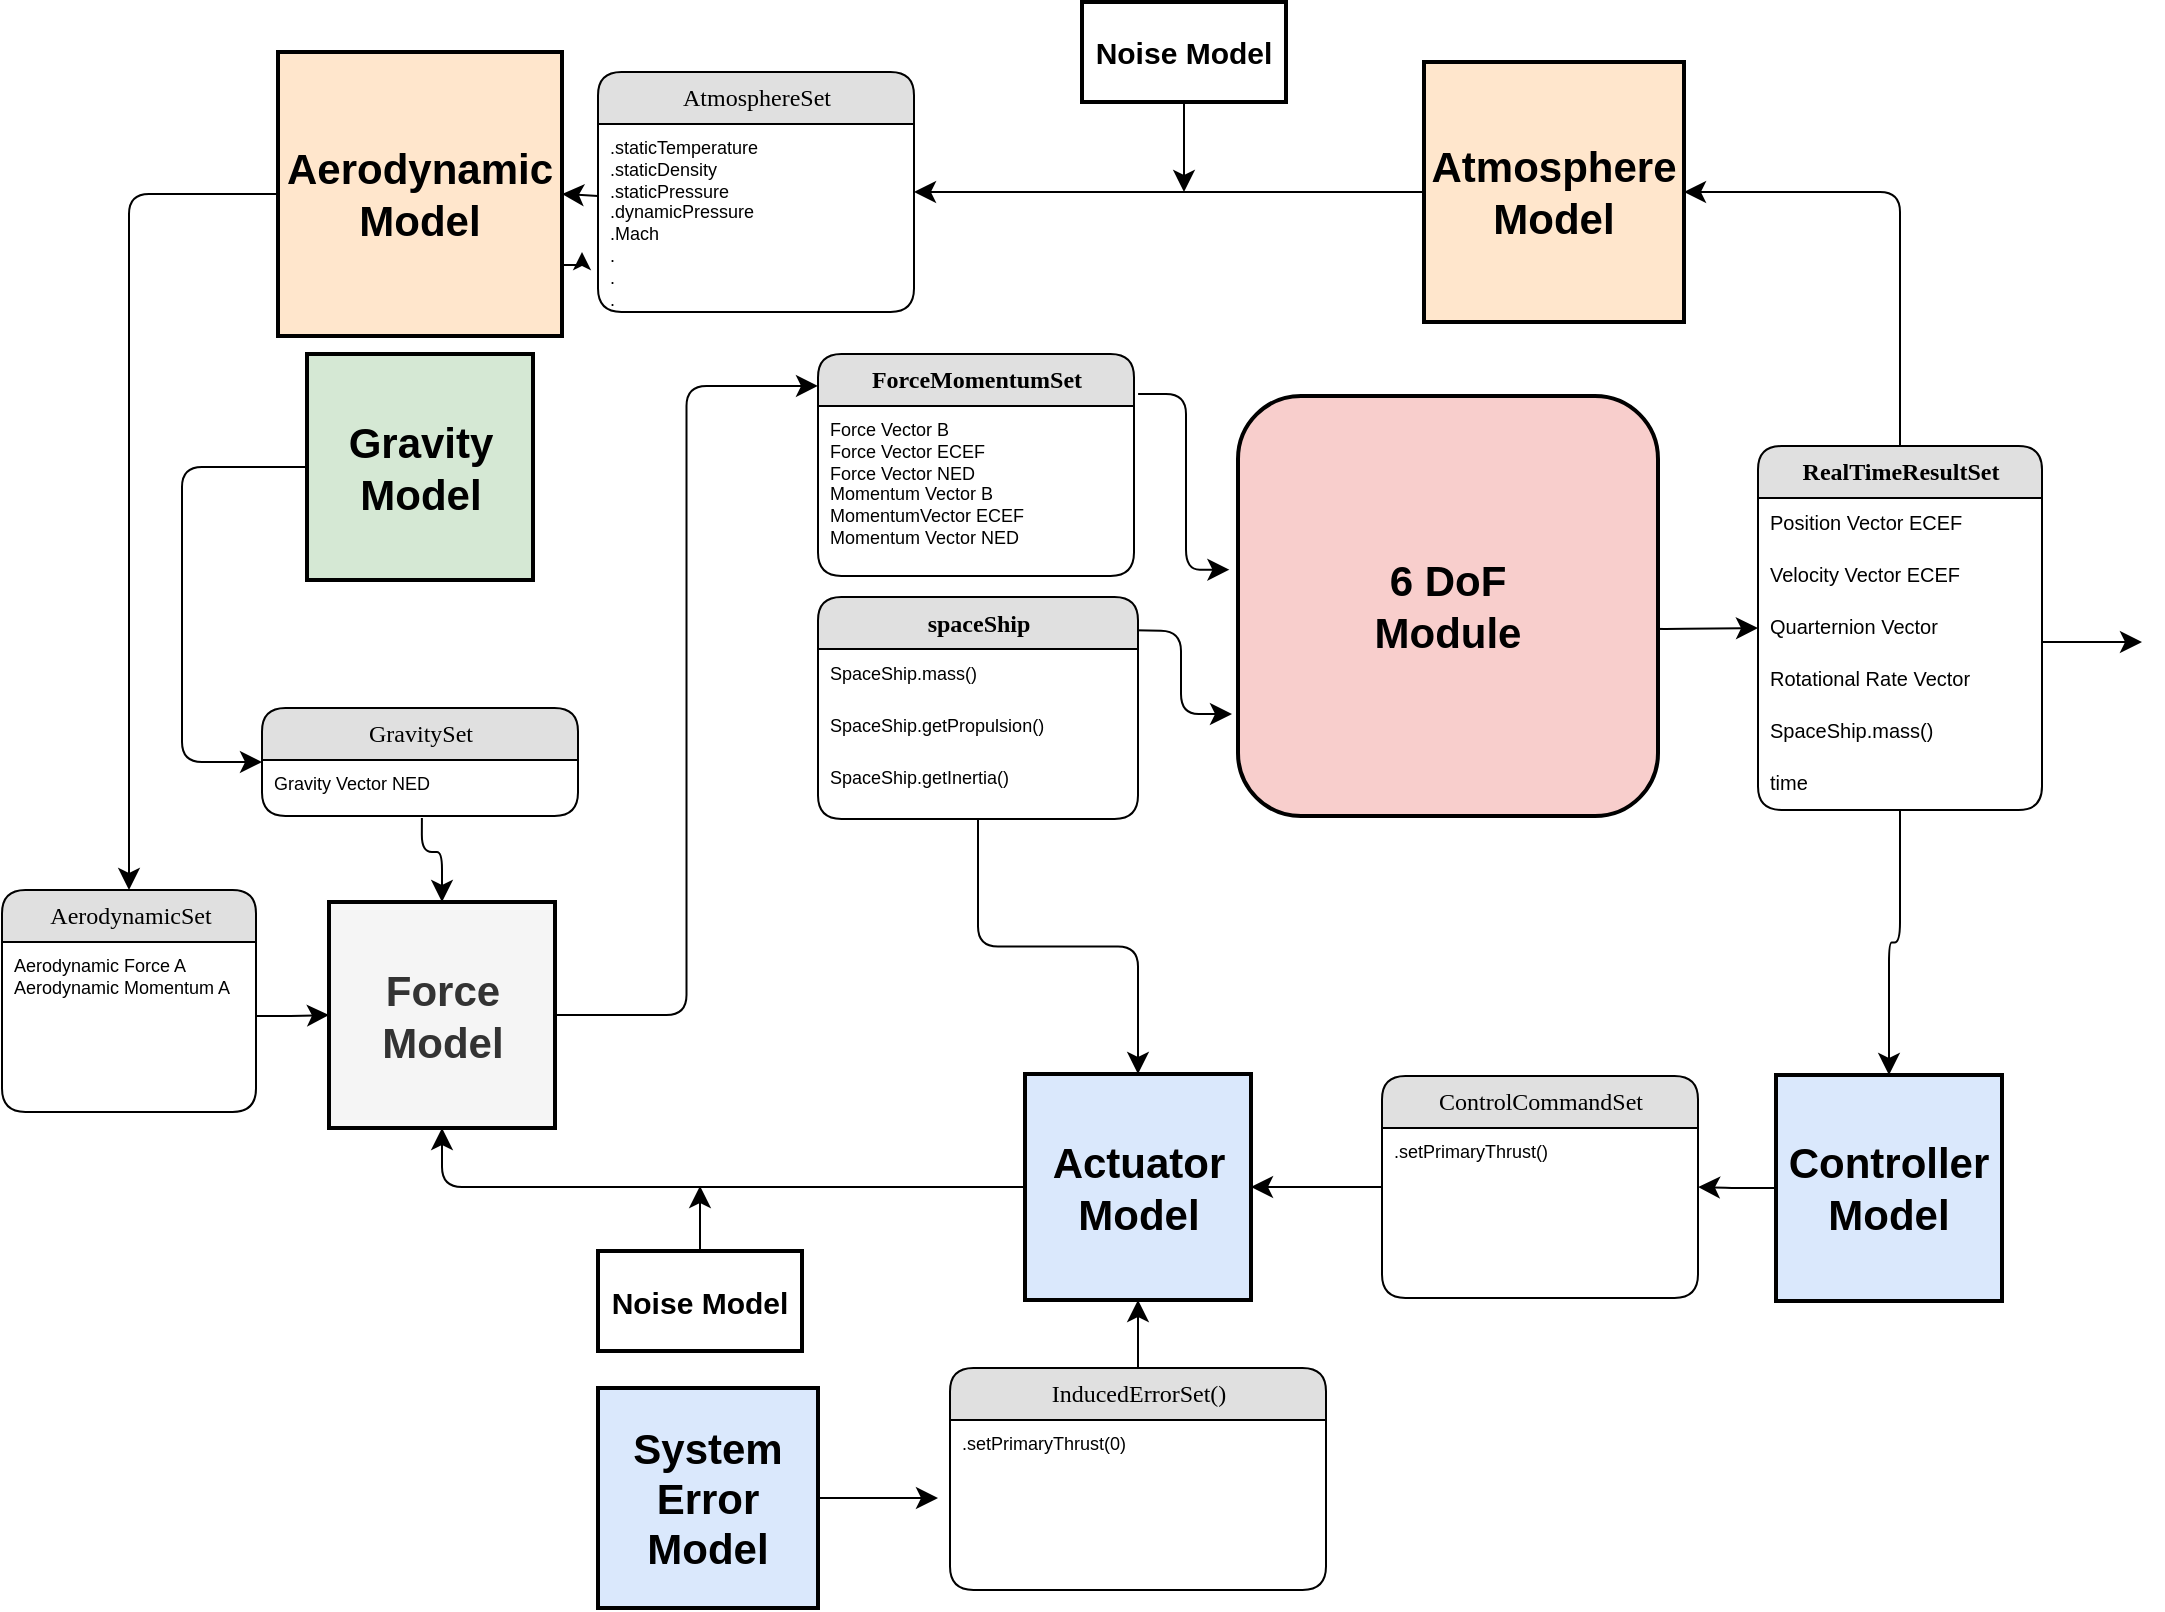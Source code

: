 <mxfile version="12.0.2" type="device" pages="1"><diagram name="Page-1" id="b520641d-4fe3-3701-9064-5fc419738815"><mxGraphModel dx="1408" dy="755" grid="1" gridSize="10" guides="1" tooltips="1" connect="1" arrows="1" fold="1" page="1" pageScale="1" pageWidth="1100" pageHeight="850" background="#ffffff" math="0" shadow="0"><root><mxCell id="0"/><mxCell id="1" parent="0"/><mxCell id="21ea969265ad0168-22" value="&lt;b&gt;RealTimeResultSet&lt;/b&gt;" style="swimlane;html=1;fontStyle=0;childLayout=stackLayout;horizontal=1;startSize=26;fillColor=#e0e0e0;horizontalStack=0;resizeParent=1;resizeLast=0;collapsible=1;marginBottom=0;swimlaneFillColor=#ffffff;align=center;rounded=1;shadow=0;comic=0;labelBackgroundColor=none;strokeColor=#000000;strokeWidth=1;fontFamily=Verdana;fontSize=12;fontColor=#000000;" parent="1" vertex="1"><mxGeometry x="888" y="247" width="142" height="182" as="geometry"/></mxCell><mxCell id="21ea969265ad0168-23" value="Position Vector ECEF" style="text;html=1;strokeColor=none;fillColor=none;spacingLeft=4;spacingRight=4;whiteSpace=wrap;overflow=hidden;rotatable=0;points=[[0,0.5],[1,0.5]];portConstraint=eastwest;fontSize=10;" parent="21ea969265ad0168-22" vertex="1"><mxGeometry y="26" width="142" height="26" as="geometry"/></mxCell><mxCell id="21ea969265ad0168-24" value="Velocity Vector ECEF" style="text;html=1;strokeColor=none;fillColor=none;spacingLeft=4;spacingRight=4;whiteSpace=wrap;overflow=hidden;rotatable=0;points=[[0,0.5],[1,0.5]];portConstraint=eastwest;fontSize=10;" parent="21ea969265ad0168-22" vertex="1"><mxGeometry y="52" width="142" height="26" as="geometry"/></mxCell><mxCell id="zGW6T5_fWwPgk4vBS8o5-3" value="&lt;div style=&quot;font-size: 10px;&quot;&gt;Quarternion Vector&lt;/div&gt;&lt;div style=&quot;font-size: 10px;&quot;&gt;&lt;br style=&quot;font-size: 10px;&quot;&gt;&lt;/div&gt;" style="text;html=1;strokeColor=none;fillColor=none;spacingLeft=4;spacingRight=4;whiteSpace=wrap;overflow=hidden;rotatable=0;points=[[0,0.5],[1,0.5]];portConstraint=eastwest;fontSize=10;" vertex="1" parent="21ea969265ad0168-22"><mxGeometry y="78" width="142" height="26" as="geometry"/></mxCell><mxCell id="zGW6T5_fWwPgk4vBS8o5-4" value="&lt;div style=&quot;font-size: 10px;&quot;&gt;Rotational Rate Vector&lt;/div&gt;&lt;div style=&quot;font-size: 10px;&quot;&gt;&lt;br style=&quot;font-size: 10px;&quot;&gt;&lt;/div&gt;" style="text;html=1;strokeColor=none;fillColor=none;spacingLeft=4;spacingRight=4;whiteSpace=wrap;overflow=hidden;rotatable=0;points=[[0,0.5],[1,0.5]];portConstraint=eastwest;fontSize=10;" vertex="1" parent="21ea969265ad0168-22"><mxGeometry y="104" width="142" height="26" as="geometry"/></mxCell><mxCell id="zGW6T5_fWwPgk4vBS8o5-5" value="SpaceShip.mass()" style="text;html=1;strokeColor=none;fillColor=none;spacingLeft=4;spacingRight=4;whiteSpace=wrap;overflow=hidden;rotatable=0;points=[[0,0.5],[1,0.5]];portConstraint=eastwest;fontSize=10;" vertex="1" parent="21ea969265ad0168-22"><mxGeometry y="130" width="142" height="26" as="geometry"/></mxCell><mxCell id="zGW6T5_fWwPgk4vBS8o5-52" value="time" style="text;html=1;strokeColor=none;fillColor=none;spacingLeft=4;spacingRight=4;whiteSpace=wrap;overflow=hidden;rotatable=0;points=[[0,0.5],[1,0.5]];portConstraint=eastwest;fontSize=10;" vertex="1" parent="21ea969265ad0168-22"><mxGeometry y="156" width="142" height="26" as="geometry"/></mxCell><mxCell id="21ea969265ad0168-32" style="edgeStyle=none;html=1;labelBackgroundColor=none;startFill=0;startSize=8;endFill=1;endSize=8;fontFamily=Verdana;fontSize=12;exitX=0;exitY=0.383;exitDx=0;exitDy=0;exitPerimeter=0;entryX=1;entryY=0.5;entryDx=0;entryDy=0;" parent="1" source="zGW6T5_fWwPgk4vBS8o5-42" target="zGW6T5_fWwPgk4vBS8o5-40" edge="1"><mxGeometry relative="1" as="geometry"><mxPoint x="250" y="94" as="sourcePoint"/><mxPoint x="250" y="30" as="targetPoint"/></mxGeometry></mxCell><mxCell id="21ea969265ad0168-34" value="" style="edgeStyle=orthogonalEdgeStyle;html=1;labelBackgroundColor=none;startFill=0;startSize=8;endFill=1;endSize=8;fontFamily=Verdana;fontSize=12;entryX=0;entryY=0.75;entryDx=0;entryDy=0;" parent="1" target="zGW6T5_fWwPgk4vBS8o5-2" edge="1"><mxGeometry x="-0.134" y="32" relative="1" as="geometry"><mxPoint as="offset"/><mxPoint x="570" y="339" as="sourcePoint"/><mxPoint x="708" y="600" as="targetPoint"/></mxGeometry></mxCell><mxCell id="21ea969265ad0168-36" style="edgeStyle=orthogonalEdgeStyle;html=1;labelBackgroundColor=none;startFill=0;startSize=8;endFill=1;endSize=8;fontFamily=Verdana;fontSize=12;exitX=0;exitY=0.5;exitDx=0;exitDy=0;entryX=0;entryY=0.5;entryDx=0;entryDy=0;" parent="1" source="zGW6T5_fWwPgk4vBS8o5-36" target="zGW6T5_fWwPgk4vBS8o5-37" edge="1"><mxGeometry relative="1" as="geometry"><mxPoint x="388" y="175" as="sourcePoint"/><mxPoint x="388" y="257" as="targetPoint"/><Array as="points"><mxPoint x="100" y="258"/><mxPoint x="100" y="405"/></Array></mxGeometry></mxCell><mxCell id="21ea969265ad0168-37" style="edgeStyle=orthogonalEdgeStyle;html=1;labelBackgroundColor=none;startFill=0;startSize=8;endFill=1;endSize=8;fontFamily=Verdana;fontSize=12;" parent="1" target="21ea969265ad0168-22" edge="1"><mxGeometry relative="1" as="geometry"><mxPoint x="795" y="338" as="sourcePoint"/></mxGeometry></mxCell><mxCell id="21ea969265ad0168-39" style="edgeStyle=orthogonalEdgeStyle;html=1;entryX=-0.006;entryY=0.416;labelBackgroundColor=none;startFill=0;startSize=8;endFill=1;endSize=8;fontFamily=Verdana;fontSize=12;entryDx=0;entryDy=0;exitX=1.013;exitY=0.18;exitDx=0;exitDy=0;entryPerimeter=0;exitPerimeter=0;" parent="1" source="zGW6T5_fWwPgk4vBS8o5-33" target="zGW6T5_fWwPgk4vBS8o5-2" edge="1"><mxGeometry relative="1" as="geometry"><Array as="points"/><mxPoint x="468" y="130" as="sourcePoint"/><mxPoint x="708" y="130" as="targetPoint"/></mxGeometry></mxCell><mxCell id="21ea969265ad0168-40" style="edgeStyle=orthogonalEdgeStyle;html=1;exitX=0;exitY=0.5;labelBackgroundColor=none;startFill=0;startSize=8;endFill=1;endSize=8;fontFamily=Verdana;fontSize=12;exitDx=0;exitDy=0;entryX=0.5;entryY=0;entryDx=0;entryDy=0;" parent="1" source="zGW6T5_fWwPgk4vBS8o5-40" target="zGW6T5_fWwPgk4vBS8o5-43" edge="1"><mxGeometry relative="1" as="geometry"><mxPoint x="1019" y="59.5" as="sourcePoint"/><mxPoint x="80" y="280" as="targetPoint"/></mxGeometry></mxCell><mxCell id="21ea969265ad0168-44" style="edgeStyle=orthogonalEdgeStyle;html=1;exitX=0;exitY=0.5;labelBackgroundColor=none;startFill=0;startSize=8;endFill=1;endSize=8;fontFamily=Verdana;fontSize=12;exitDx=0;exitDy=0;entryX=1;entryY=0.5;entryDx=0;entryDy=0;" parent="1" source="zGW6T5_fWwPgk4vBS8o5-20" edge="1" target="zGW6T5_fWwPgk4vBS8o5-25"><mxGeometry relative="1" as="geometry"><mxPoint x="1028" y="627" as="targetPoint"/><mxPoint x="868" y="627" as="sourcePoint"/></mxGeometry></mxCell><mxCell id="21ea969265ad0168-46" style="edgeStyle=orthogonalEdgeStyle;html=1;labelBackgroundColor=none;startFill=0;startSize=8;endFill=1;endSize=8;fontFamily=Verdana;fontSize=12;exitX=1;exitY=0.5;exitDx=0;exitDy=0;" parent="1" edge="1" source="zGW6T5_fWwPgk4vBS8o5-22"><mxGeometry relative="1" as="geometry"><mxPoint x="478" y="773" as="targetPoint"/><mxPoint x="1028" y="679" as="sourcePoint"/><Array as="points"><mxPoint x="448" y="773"/><mxPoint x="448" y="773"/></Array></mxGeometry></mxCell><mxCell id="21ea969265ad0168-47" style="edgeStyle=orthogonalEdgeStyle;html=1;exitX=0.5;exitY=0;labelBackgroundColor=none;startFill=0;startSize=8;endFill=1;endSize=8;fontFamily=Verdana;fontSize=12;exitDx=0;exitDy=0;entryX=1;entryY=0.5;entryDx=0;entryDy=0;" parent="1" source="21ea969265ad0168-22" edge="1" target="zGW6T5_fWwPgk4vBS8o5-39"><mxGeometry relative="1" as="geometry"><mxPoint x="920" y="113" as="targetPoint"/><mxPoint x="760" y="113" as="sourcePoint"/></mxGeometry></mxCell><mxCell id="21ea969265ad0168-48" style="edgeStyle=orthogonalEdgeStyle;html=1;exitX=0;exitY=0.5;labelBackgroundColor=none;startFill=0;startSize=8;endFill=1;endSize=8;fontFamily=Verdana;fontSize=12;exitDx=0;exitDy=0;entryX=1;entryY=0.5;entryDx=0;entryDy=0;" parent="1" source="zGW6T5_fWwPgk4vBS8o5-39" edge="1" target="zGW6T5_fWwPgk4vBS8o5-41"><mxGeometry relative="1" as="geometry"><mxPoint x="920" y="139" as="targetPoint"/><mxPoint x="760" y="139" as="sourcePoint"/></mxGeometry></mxCell><mxCell id="21ea969265ad0168-49" style="edgeStyle=orthogonalEdgeStyle;html=1;exitX=0.5;exitY=1;labelBackgroundColor=none;startFill=0;startSize=8;endFill=1;endSize=8;fontFamily=Verdana;fontSize=12;exitDx=0;exitDy=0;entryX=0.5;entryY=0;entryDx=0;entryDy=0;" parent="1" source="21ea969265ad0168-22" edge="1" target="zGW6T5_fWwPgk4vBS8o5-20"><mxGeometry relative="1" as="geometry"><mxPoint x="920" y="165" as="targetPoint"/><Array as="points"/><mxPoint x="760" y="165" as="sourcePoint"/></mxGeometry></mxCell><mxCell id="zGW6T5_fWwPgk4vBS8o5-2" value="&lt;div style=&quot;font-size: 21px;&quot;&gt;6 DoF&lt;/div&gt;&lt;div style=&quot;font-size: 21px;&quot;&gt;Module&lt;br style=&quot;font-size: 21px;&quot;&gt;&lt;/div&gt;" style="whiteSpace=wrap;html=1;aspect=fixed;fontStyle=1;fontSize=21;fillColor=#f8cecc;strokeColor=#000000;strokeWidth=2;perimeterSpacing=3;rounded=1;glass=0;shadow=0;comic=0;gradientColor=none;" vertex="1" parent="1"><mxGeometry x="628" y="222" width="210" height="210" as="geometry"/></mxCell><mxCell id="zGW6T5_fWwPgk4vBS8o5-6" value="&lt;b&gt;spaceShip&lt;/b&gt;" style="swimlane;html=1;fontStyle=0;childLayout=stackLayout;horizontal=1;startSize=26;fillColor=#e0e0e0;horizontalStack=0;resizeParent=1;resizeLast=0;collapsible=1;marginBottom=0;swimlaneFillColor=#ffffff;align=center;rounded=1;shadow=0;comic=0;labelBackgroundColor=none;strokeColor=#000000;strokeWidth=1;fontFamily=Verdana;fontSize=12;fontColor=#000000;" vertex="1" parent="1"><mxGeometry x="418" y="322.5" width="160" height="111" as="geometry"/></mxCell><mxCell id="zGW6T5_fWwPgk4vBS8o5-11" value="SpaceShip.mass()" style="text;html=1;strokeColor=none;fillColor=none;spacingLeft=4;spacingRight=4;whiteSpace=wrap;overflow=hidden;rotatable=0;points=[[0,0.5],[1,0.5]];portConstraint=eastwest;fontSize=9;" vertex="1" parent="zGW6T5_fWwPgk4vBS8o5-6"><mxGeometry y="26" width="160" height="26" as="geometry"/></mxCell><mxCell id="zGW6T5_fWwPgk4vBS8o5-18" value="SpaceShip.getPropulsion()" style="text;html=1;strokeColor=none;fillColor=none;spacingLeft=4;spacingRight=4;whiteSpace=wrap;overflow=hidden;rotatable=0;points=[[0,0.5],[1,0.5]];portConstraint=eastwest;fontSize=9;" vertex="1" parent="zGW6T5_fWwPgk4vBS8o5-6"><mxGeometry y="52" width="160" height="26" as="geometry"/></mxCell><mxCell id="zGW6T5_fWwPgk4vBS8o5-12" value="SpaceShip.getInertia()" style="text;html=1;strokeColor=none;fillColor=none;spacingLeft=4;spacingRight=4;whiteSpace=wrap;overflow=hidden;rotatable=0;points=[[0,0.5],[1,0.5]];portConstraint=eastwest;fontSize=9;" vertex="1" parent="zGW6T5_fWwPgk4vBS8o5-6"><mxGeometry y="78" width="160" height="26" as="geometry"/></mxCell><mxCell id="zGW6T5_fWwPgk4vBS8o5-20" value="Controller Model" style="whiteSpace=wrap;html=1;aspect=fixed;fontStyle=1;fontSize=21;fillColor=#dae8fc;strokeColor=#000000;strokeWidth=2;" vertex="1" parent="1"><mxGeometry x="897" y="561.5" width="113" height="113" as="geometry"/></mxCell><mxCell id="zGW6T5_fWwPgk4vBS8o5-21" value="Actuator Model" style="whiteSpace=wrap;html=1;aspect=fixed;fontStyle=1;fontSize=21;fillColor=#dae8fc;strokeColor=#000000;strokeWidth=2;" vertex="1" parent="1"><mxGeometry x="521.5" y="561" width="113" height="113" as="geometry"/></mxCell><mxCell id="zGW6T5_fWwPgk4vBS8o5-22" value="System Error Model" style="whiteSpace=wrap;html=1;aspect=fixed;fontStyle=1;fontSize=21;fillColor=#dae8fc;strokeColor=#000000;strokeWidth=2;" vertex="1" parent="1"><mxGeometry x="308" y="718" width="110" height="110" as="geometry"/></mxCell><mxCell id="zGW6T5_fWwPgk4vBS8o5-23" value="Force Model" style="whiteSpace=wrap;html=1;aspect=fixed;fontStyle=1;fontSize=21;fillColor=#f5f5f5;strokeColor=#000000;strokeWidth=2;fontColor=#333333;" vertex="1" parent="1"><mxGeometry x="173.5" y="475" width="113" height="113" as="geometry"/></mxCell><mxCell id="zGW6T5_fWwPgk4vBS8o5-24" style="edgeStyle=orthogonalEdgeStyle;html=1;exitX=0;exitY=0.5;labelBackgroundColor=none;startFill=0;startSize=8;endFill=1;endSize=8;fontFamily=Verdana;fontSize=12;exitDx=0;exitDy=0;entryX=0.5;entryY=1;entryDx=0;entryDy=0;" edge="1" parent="1" source="zGW6T5_fWwPgk4vBS8o5-21" target="zGW6T5_fWwPgk4vBS8o5-23"><mxGeometry relative="1" as="geometry"><mxPoint x="230" y="545" as="targetPoint"/><mxPoint x="718" y="628" as="sourcePoint"/></mxGeometry></mxCell><mxCell id="zGW6T5_fWwPgk4vBS8o5-25" value="ControlCommandSet" style="swimlane;html=1;fontStyle=0;childLayout=stackLayout;horizontal=1;startSize=26;fillColor=#e0e0e0;horizontalStack=0;resizeParent=1;resizeLast=0;collapsible=1;marginBottom=0;swimlaneFillColor=#ffffff;align=center;rounded=1;shadow=0;comic=0;labelBackgroundColor=none;strokeColor=#000000;strokeWidth=1;fontFamily=Verdana;fontSize=12;fontColor=#000000;" vertex="1" parent="1"><mxGeometry x="700" y="562" width="158" height="111" as="geometry"/></mxCell><mxCell id="zGW6T5_fWwPgk4vBS8o5-26" value=".setPrimaryThrust()" style="text;html=1;strokeColor=none;fillColor=none;spacingLeft=4;spacingRight=4;whiteSpace=wrap;overflow=hidden;rotatable=0;points=[[0,0.5],[1,0.5]];portConstraint=eastwest;fontSize=9;" vertex="1" parent="zGW6T5_fWwPgk4vBS8o5-25"><mxGeometry y="26" width="158" height="26" as="geometry"/></mxCell><mxCell id="zGW6T5_fWwPgk4vBS8o5-29" value="" style="edgeStyle=orthogonalEdgeStyle;html=1;labelBackgroundColor=none;startFill=0;startSize=8;endFill=1;endSize=8;fontFamily=Verdana;fontSize=12;exitX=0.5;exitY=1;exitDx=0;exitDy=0;entryX=0.5;entryY=0;entryDx=0;entryDy=0;" edge="1" parent="1" source="zGW6T5_fWwPgk4vBS8o5-6" target="zGW6T5_fWwPgk4vBS8o5-21"><mxGeometry x="-0.134" y="32" relative="1" as="geometry"><mxPoint as="offset"/><mxPoint x="538" y="534" as="sourcePoint"/><mxPoint x="638" y="417" as="targetPoint"/></mxGeometry></mxCell><mxCell id="zGW6T5_fWwPgk4vBS8o5-30" value="InducedErrorSet()" style="swimlane;html=1;fontStyle=0;childLayout=stackLayout;horizontal=1;startSize=26;fillColor=#e0e0e0;horizontalStack=0;resizeParent=1;resizeLast=0;collapsible=1;marginBottom=0;swimlaneFillColor=#ffffff;align=center;rounded=1;shadow=0;comic=0;labelBackgroundColor=none;strokeColor=#000000;strokeWidth=1;fontFamily=Verdana;fontSize=12;fontColor=#000000;" vertex="1" parent="1"><mxGeometry x="484" y="708" width="188" height="111" as="geometry"/></mxCell><mxCell id="zGW6T5_fWwPgk4vBS8o5-31" value=".setPrimaryThrust(0)" style="text;html=1;strokeColor=none;fillColor=none;spacingLeft=4;spacingRight=4;whiteSpace=wrap;overflow=hidden;rotatable=0;points=[[0,0.5],[1,0.5]];portConstraint=eastwest;fontSize=9;" vertex="1" parent="zGW6T5_fWwPgk4vBS8o5-30"><mxGeometry y="26" width="188" height="26" as="geometry"/></mxCell><mxCell id="zGW6T5_fWwPgk4vBS8o5-33" value="&lt;b&gt;ForceMomentumSet&lt;/b&gt;" style="swimlane;html=1;fontStyle=0;childLayout=stackLayout;horizontal=1;startSize=26;fillColor=#e0e0e0;horizontalStack=0;resizeParent=1;resizeLast=0;collapsible=1;marginBottom=0;swimlaneFillColor=#ffffff;align=center;rounded=1;shadow=0;comic=0;labelBackgroundColor=none;strokeColor=#000000;strokeWidth=1;fontFamily=Verdana;fontSize=12;fontColor=#000000;" vertex="1" parent="1"><mxGeometry x="418" y="201" width="158" height="111" as="geometry"/></mxCell><mxCell id="zGW6T5_fWwPgk4vBS8o5-34" value="&lt;div&gt;Force Vector B&lt;/div&gt;&lt;div&gt;Force Vector ECEF&lt;/div&gt;&lt;div&gt;Force Vector NED&lt;/div&gt;&lt;div&gt;Momentum Vector B&lt;/div&gt;&lt;div&gt;MomentumVector ECEF&lt;/div&gt;&lt;div&gt;Momentum Vector NED&lt;br&gt;&lt;/div&gt;" style="text;html=1;strokeColor=none;fillColor=none;spacingLeft=4;spacingRight=4;whiteSpace=wrap;overflow=hidden;rotatable=0;points=[[0,0.5],[1,0.5]];portConstraint=eastwest;fontSize=9;" vertex="1" parent="zGW6T5_fWwPgk4vBS8o5-33"><mxGeometry y="26" width="158" height="74" as="geometry"/></mxCell><mxCell id="zGW6T5_fWwPgk4vBS8o5-36" value="Gravity Model" style="whiteSpace=wrap;html=1;aspect=fixed;fontStyle=1;fontSize=21;fillColor=#d5e8d4;strokeColor=#000000;strokeWidth=2;" vertex="1" parent="1"><mxGeometry x="162.5" y="201" width="113" height="113" as="geometry"/></mxCell><mxCell id="zGW6T5_fWwPgk4vBS8o5-37" value="GravitySet" style="swimlane;html=1;fontStyle=0;childLayout=stackLayout;horizontal=1;startSize=26;fillColor=#e0e0e0;horizontalStack=0;resizeParent=1;resizeLast=0;collapsible=1;marginBottom=0;swimlaneFillColor=#ffffff;align=center;rounded=1;shadow=0;comic=0;labelBackgroundColor=none;strokeColor=#000000;strokeWidth=1;fontFamily=Verdana;fontSize=12;fontColor=#000000;" vertex="1" parent="1"><mxGeometry x="140" y="378" width="158" height="54" as="geometry"/></mxCell><mxCell id="zGW6T5_fWwPgk4vBS8o5-38" value="Gravity Vector NED" style="text;html=1;strokeColor=none;fillColor=none;spacingLeft=4;spacingRight=4;whiteSpace=wrap;overflow=hidden;rotatable=0;points=[[0,0.5],[1,0.5]];portConstraint=eastwest;fontSize=9;" vertex="1" parent="zGW6T5_fWwPgk4vBS8o5-37"><mxGeometry y="26" width="158" height="24" as="geometry"/></mxCell><mxCell id="zGW6T5_fWwPgk4vBS8o5-39" value="Atmosphere Model" style="whiteSpace=wrap;html=1;aspect=fixed;fontStyle=1;fontSize=21;fillColor=#ffe6cc;strokeColor=#000000;strokeWidth=2;" vertex="1" parent="1"><mxGeometry x="721" y="55" width="130" height="130" as="geometry"/></mxCell><mxCell id="zGW6T5_fWwPgk4vBS8o5-55" style="edgeStyle=orthogonalEdgeStyle;rounded=0;orthogonalLoop=1;jettySize=auto;html=1;exitX=1;exitY=0.75;exitDx=0;exitDy=0;fontSize=10;" edge="1" parent="1" source="zGW6T5_fWwPgk4vBS8o5-40"><mxGeometry relative="1" as="geometry"><mxPoint x="300" y="150" as="targetPoint"/></mxGeometry></mxCell><mxCell id="zGW6T5_fWwPgk4vBS8o5-40" value="Aerodynamic Model" style="whiteSpace=wrap;html=1;aspect=fixed;fontStyle=1;fontSize=21;fillColor=#ffe6cc;strokeColor=#000000;strokeWidth=2;" vertex="1" parent="1"><mxGeometry x="148" y="50" width="142" height="142" as="geometry"/></mxCell><mxCell id="zGW6T5_fWwPgk4vBS8o5-41" value="AtmosphereSet" style="swimlane;html=1;fontStyle=0;childLayout=stackLayout;horizontal=1;startSize=26;fillColor=#e0e0e0;horizontalStack=0;resizeParent=1;resizeLast=0;collapsible=1;marginBottom=0;swimlaneFillColor=#ffffff;align=center;rounded=1;shadow=0;comic=0;labelBackgroundColor=none;strokeColor=#000000;strokeWidth=1;fontFamily=Verdana;fontSize=12;fontColor=#000000;" vertex="1" parent="1"><mxGeometry x="308" y="60" width="158" height="120" as="geometry"/></mxCell><mxCell id="zGW6T5_fWwPgk4vBS8o5-42" value="&lt;div&gt;.staticTemperature&lt;/div&gt;&lt;div&gt;.staticDensity&lt;/div&gt;&lt;div&gt;.staticPressure&lt;/div&gt;&lt;div&gt;.dynamicPressure&lt;/div&gt;&lt;div&gt;.Mach&lt;/div&gt;&lt;div&gt;.&lt;/div&gt;&lt;div&gt;.&lt;/div&gt;&lt;div&gt;.&lt;/div&gt;&lt;div&gt;&lt;br&gt;&lt;/div&gt;" style="text;html=1;strokeColor=none;fillColor=none;spacingLeft=4;spacingRight=4;whiteSpace=wrap;overflow=hidden;rotatable=0;points=[[0,0.5],[1,0.5]];portConstraint=eastwest;fontSize=9;" vertex="1" parent="zGW6T5_fWwPgk4vBS8o5-41"><mxGeometry y="26" width="158" height="94" as="geometry"/></mxCell><mxCell id="zGW6T5_fWwPgk4vBS8o5-43" value="AerodynamicSet" style="swimlane;html=1;fontStyle=0;childLayout=stackLayout;horizontal=1;startSize=26;fillColor=#e0e0e0;horizontalStack=0;resizeParent=1;resizeLast=0;collapsible=1;marginBottom=0;swimlaneFillColor=#ffffff;align=center;rounded=1;shadow=0;comic=0;labelBackgroundColor=none;strokeColor=#000000;strokeWidth=1;fontFamily=Verdana;fontSize=12;fontColor=#000000;" vertex="1" parent="1"><mxGeometry x="10" y="469" width="127" height="111" as="geometry"/></mxCell><mxCell id="zGW6T5_fWwPgk4vBS8o5-44" value="&lt;div&gt;Aerodynamic Force A&lt;/div&gt;&lt;div&gt;Aerodynamic Momentum A&lt;br&gt;&lt;/div&gt;" style="text;html=1;strokeColor=none;fillColor=none;spacingLeft=4;spacingRight=4;whiteSpace=wrap;overflow=hidden;rotatable=0;points=[[0,0.5],[1,0.5]];portConstraint=eastwest;fontSize=9;" vertex="1" parent="zGW6T5_fWwPgk4vBS8o5-43"><mxGeometry y="26" width="127" height="74" as="geometry"/></mxCell><mxCell id="zGW6T5_fWwPgk4vBS8o5-45" style="edgeStyle=orthogonalEdgeStyle;html=1;exitX=1;exitY=0.5;labelBackgroundColor=none;startFill=0;startSize=8;endFill=1;endSize=8;fontFamily=Verdana;fontSize=12;exitDx=0;exitDy=0;entryX=0;entryY=0.5;entryDx=0;entryDy=0;" edge="1" parent="1" source="zGW6T5_fWwPgk4vBS8o5-44" target="zGW6T5_fWwPgk4vBS8o5-23"><mxGeometry relative="1" as="geometry"><mxPoint x="158" y="131" as="sourcePoint"/><mxPoint x="84" y="415" as="targetPoint"/></mxGeometry></mxCell><mxCell id="zGW6T5_fWwPgk4vBS8o5-46" value="Noise Model" style="rounded=0;whiteSpace=wrap;html=1;strokeColor=#000000;strokeWidth=2;fontSize=15;fontStyle=1" vertex="1" parent="1"><mxGeometry x="550" y="25" width="102" height="50" as="geometry"/></mxCell><mxCell id="zGW6T5_fWwPgk4vBS8o5-48" value="Noise Model" style="rounded=0;whiteSpace=wrap;html=1;strokeColor=#000000;strokeWidth=2;fontSize=15;fontStyle=1" vertex="1" parent="1"><mxGeometry x="308" y="649.5" width="102" height="50" as="geometry"/></mxCell><mxCell id="zGW6T5_fWwPgk4vBS8o5-47" style="edgeStyle=orthogonalEdgeStyle;html=1;exitX=0.5;exitY=1;labelBackgroundColor=none;startFill=0;startSize=8;endFill=1;endSize=8;fontFamily=Verdana;fontSize=12;exitDx=0;exitDy=0;" edge="1" parent="1" source="zGW6T5_fWwPgk4vBS8o5-46"><mxGeometry relative="1" as="geometry"><mxPoint x="601" y="120" as="targetPoint"/><mxPoint x="731" y="130" as="sourcePoint"/></mxGeometry></mxCell><mxCell id="zGW6T5_fWwPgk4vBS8o5-49" style="edgeStyle=orthogonalEdgeStyle;html=1;exitX=0.5;exitY=0;labelBackgroundColor=none;startFill=0;startSize=8;endFill=1;endSize=8;fontFamily=Verdana;fontSize=12;exitDx=0;exitDy=0;" edge="1" parent="1" source="zGW6T5_fWwPgk4vBS8o5-48"><mxGeometry relative="1" as="geometry"><mxPoint x="359" y="617" as="targetPoint"/><mxPoint x="611" y="112" as="sourcePoint"/></mxGeometry></mxCell><mxCell id="zGW6T5_fWwPgk4vBS8o5-51" style="edgeStyle=orthogonalEdgeStyle;html=1;entryX=0.5;entryY=0;labelBackgroundColor=none;startFill=0;startSize=8;endFill=1;endSize=8;fontFamily=Verdana;fontSize=12;entryDx=0;entryDy=0;exitX=0.506;exitY=1.208;exitDx=0;exitDy=0;exitPerimeter=0;" edge="1" parent="1" source="zGW6T5_fWwPgk4vBS8o5-38" target="zGW6T5_fWwPgk4vBS8o5-23"><mxGeometry relative="1" as="geometry"><Array as="points"><mxPoint x="220" y="450"/><mxPoint x="230" y="450"/></Array><mxPoint x="397" y="408" as="sourcePoint"/><mxPoint x="637" y="371" as="targetPoint"/></mxGeometry></mxCell><mxCell id="zGW6T5_fWwPgk4vBS8o5-53" style="edgeStyle=orthogonalEdgeStyle;html=1;exitX=0;exitY=0.5;labelBackgroundColor=none;startFill=0;startSize=8;endFill=1;endSize=8;fontFamily=Verdana;fontSize=12;exitDx=0;exitDy=0;entryX=1;entryY=0.5;entryDx=0;entryDy=0;" edge="1" parent="1" source="zGW6T5_fWwPgk4vBS8o5-25" target="zGW6T5_fWwPgk4vBS8o5-21"><mxGeometry relative="1" as="geometry"><mxPoint x="868" y="628" as="targetPoint"/><mxPoint x="907" y="628" as="sourcePoint"/></mxGeometry></mxCell><mxCell id="zGW6T5_fWwPgk4vBS8o5-54" style="edgeStyle=orthogonalEdgeStyle;html=1;exitX=0.5;exitY=0;labelBackgroundColor=none;startFill=0;startSize=8;endFill=1;endSize=8;fontFamily=Verdana;fontSize=12;exitDx=0;exitDy=0;" edge="1" parent="1" source="zGW6T5_fWwPgk4vBS8o5-30" target="zGW6T5_fWwPgk4vBS8o5-21"><mxGeometry relative="1" as="geometry"><mxPoint x="645" y="628" as="targetPoint"/><mxPoint x="710" y="628" as="sourcePoint"/></mxGeometry></mxCell><mxCell id="zGW6T5_fWwPgk4vBS8o5-56" style="edgeStyle=orthogonalEdgeStyle;html=1;labelBackgroundColor=none;startFill=0;startSize=8;endFill=1;endSize=8;fontFamily=Verdana;fontSize=12;exitX=1;exitY=0.769;exitDx=0;exitDy=0;exitPerimeter=0;" edge="1" parent="1" source="zGW6T5_fWwPgk4vBS8o5-3"><mxGeometry relative="1" as="geometry"><mxPoint x="1050" y="324" as="sourcePoint"/><mxPoint x="1080" y="345" as="targetPoint"/></mxGeometry></mxCell><mxCell id="zGW6T5_fWwPgk4vBS8o5-59" value="" style="edgeStyle=orthogonalEdgeStyle;html=1;labelBackgroundColor=none;startFill=0;startSize=8;endFill=1;endSize=8;fontFamily=Verdana;fontSize=12;exitX=1;exitY=0.5;exitDx=0;exitDy=0;entryX=0;entryY=0.144;entryDx=0;entryDy=0;entryPerimeter=0;" edge="1" parent="1" source="zGW6T5_fWwPgk4vBS8o5-23" target="zGW6T5_fWwPgk4vBS8o5-33"><mxGeometry x="-0.134" y="32" relative="1" as="geometry"><mxPoint as="offset"/><mxPoint x="508" y="444" as="sourcePoint"/><mxPoint x="588" y="571" as="targetPoint"/></mxGeometry></mxCell></root></mxGraphModel></diagram></mxfile>